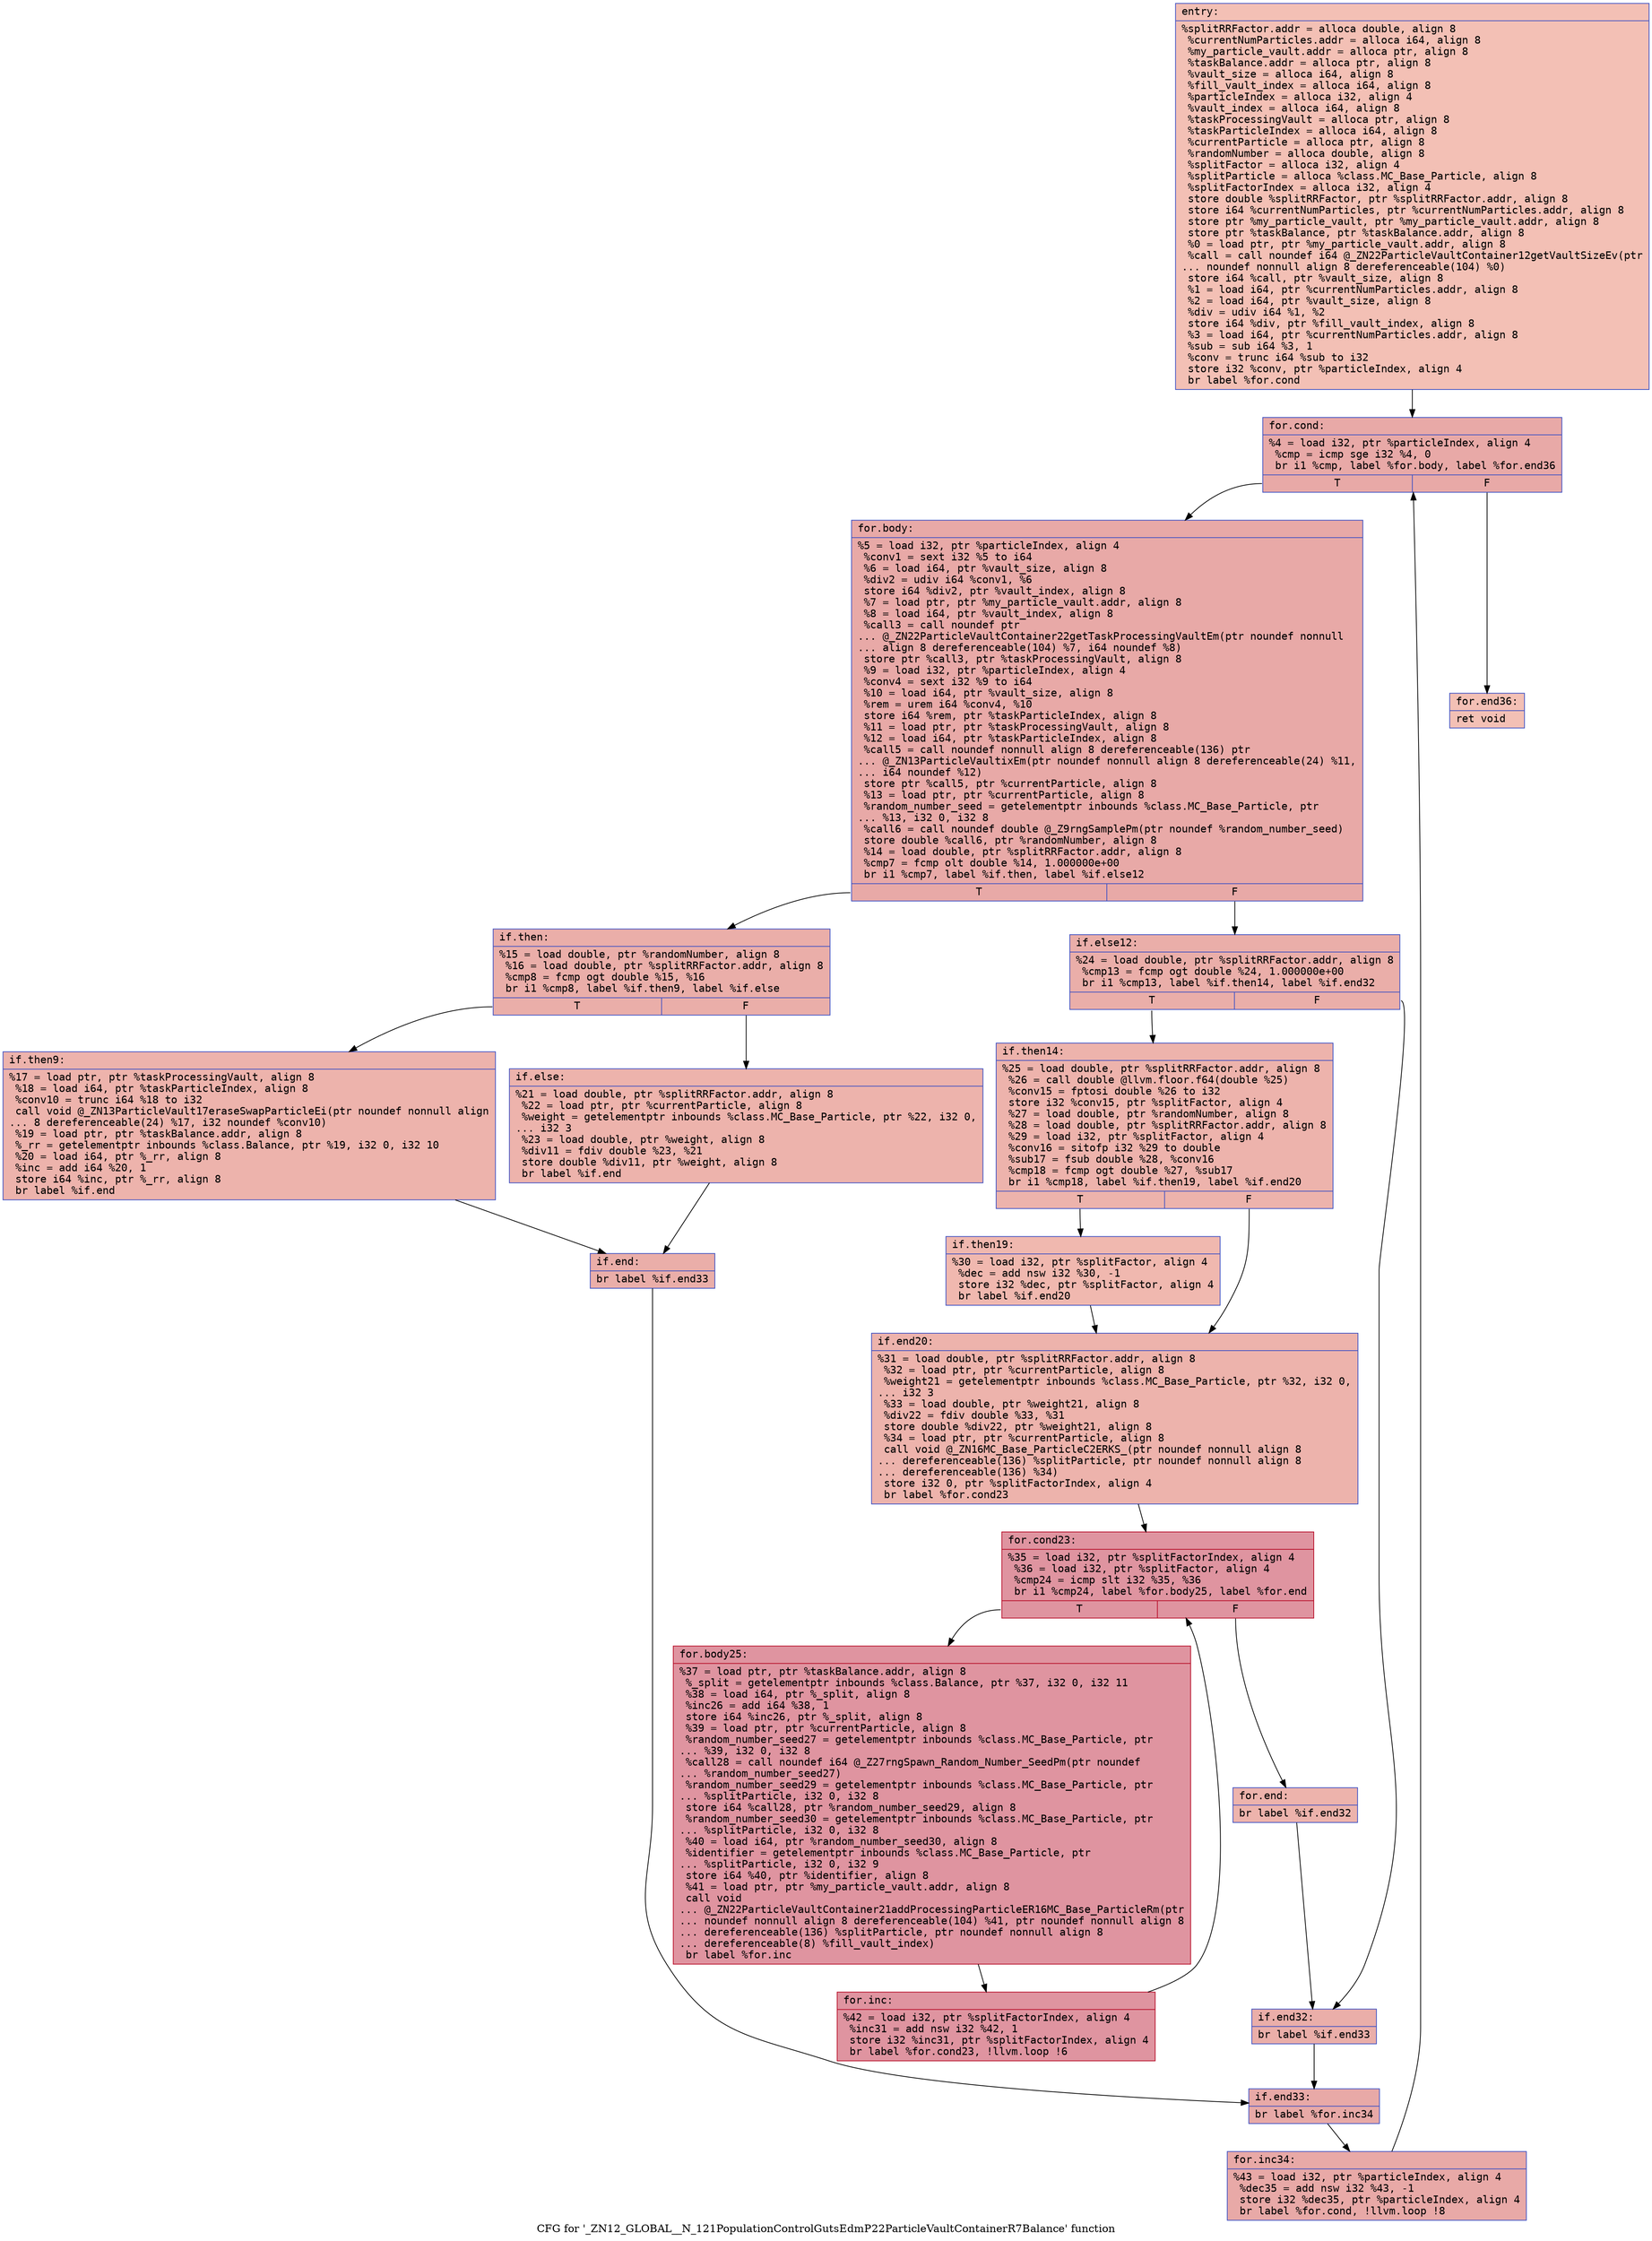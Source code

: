 digraph "CFG for '_ZN12_GLOBAL__N_121PopulationControlGutsEdmP22ParticleVaultContainerR7Balance' function" {
	label="CFG for '_ZN12_GLOBAL__N_121PopulationControlGutsEdmP22ParticleVaultContainerR7Balance' function";

	Node0x5650e43814a0 [shape=record,color="#3d50c3ff", style=filled, fillcolor="#e5705870" fontname="Courier",label="{entry:\l|  %splitRRFactor.addr = alloca double, align 8\l  %currentNumParticles.addr = alloca i64, align 8\l  %my_particle_vault.addr = alloca ptr, align 8\l  %taskBalance.addr = alloca ptr, align 8\l  %vault_size = alloca i64, align 8\l  %fill_vault_index = alloca i64, align 8\l  %particleIndex = alloca i32, align 4\l  %vault_index = alloca i64, align 8\l  %taskProcessingVault = alloca ptr, align 8\l  %taskParticleIndex = alloca i64, align 8\l  %currentParticle = alloca ptr, align 8\l  %randomNumber = alloca double, align 8\l  %splitFactor = alloca i32, align 4\l  %splitParticle = alloca %class.MC_Base_Particle, align 8\l  %splitFactorIndex = alloca i32, align 4\l  store double %splitRRFactor, ptr %splitRRFactor.addr, align 8\l  store i64 %currentNumParticles, ptr %currentNumParticles.addr, align 8\l  store ptr %my_particle_vault, ptr %my_particle_vault.addr, align 8\l  store ptr %taskBalance, ptr %taskBalance.addr, align 8\l  %0 = load ptr, ptr %my_particle_vault.addr, align 8\l  %call = call noundef i64 @_ZN22ParticleVaultContainer12getVaultSizeEv(ptr\l... noundef nonnull align 8 dereferenceable(104) %0)\l  store i64 %call, ptr %vault_size, align 8\l  %1 = load i64, ptr %currentNumParticles.addr, align 8\l  %2 = load i64, ptr %vault_size, align 8\l  %div = udiv i64 %1, %2\l  store i64 %div, ptr %fill_vault_index, align 8\l  %3 = load i64, ptr %currentNumParticles.addr, align 8\l  %sub = sub i64 %3, 1\l  %conv = trunc i64 %sub to i32\l  store i32 %conv, ptr %particleIndex, align 4\l  br label %for.cond\l}"];
	Node0x5650e43814a0 -> Node0x5650e4382ad0[tooltip="entry -> for.cond\nProbability 100.00%" ];
	Node0x5650e4382ad0 [shape=record,color="#3d50c3ff", style=filled, fillcolor="#ca3b3770" fontname="Courier",label="{for.cond:\l|  %4 = load i32, ptr %particleIndex, align 4\l  %cmp = icmp sge i32 %4, 0\l  br i1 %cmp, label %for.body, label %for.end36\l|{<s0>T|<s1>F}}"];
	Node0x5650e4382ad0:s0 -> Node0x5650e4382e40[tooltip="for.cond -> for.body\nProbability 96.88%" ];
	Node0x5650e4382ad0:s1 -> Node0x5650e4382e90[tooltip="for.cond -> for.end36\nProbability 3.12%" ];
	Node0x5650e4382e40 [shape=record,color="#3d50c3ff", style=filled, fillcolor="#ca3b3770" fontname="Courier",label="{for.body:\l|  %5 = load i32, ptr %particleIndex, align 4\l  %conv1 = sext i32 %5 to i64\l  %6 = load i64, ptr %vault_size, align 8\l  %div2 = udiv i64 %conv1, %6\l  store i64 %div2, ptr %vault_index, align 8\l  %7 = load ptr, ptr %my_particle_vault.addr, align 8\l  %8 = load i64, ptr %vault_index, align 8\l  %call3 = call noundef ptr\l... @_ZN22ParticleVaultContainer22getTaskProcessingVaultEm(ptr noundef nonnull\l... align 8 dereferenceable(104) %7, i64 noundef %8)\l  store ptr %call3, ptr %taskProcessingVault, align 8\l  %9 = load i32, ptr %particleIndex, align 4\l  %conv4 = sext i32 %9 to i64\l  %10 = load i64, ptr %vault_size, align 8\l  %rem = urem i64 %conv4, %10\l  store i64 %rem, ptr %taskParticleIndex, align 8\l  %11 = load ptr, ptr %taskProcessingVault, align 8\l  %12 = load i64, ptr %taskParticleIndex, align 8\l  %call5 = call noundef nonnull align 8 dereferenceable(136) ptr\l... @_ZN13ParticleVaultixEm(ptr noundef nonnull align 8 dereferenceable(24) %11,\l... i64 noundef %12)\l  store ptr %call5, ptr %currentParticle, align 8\l  %13 = load ptr, ptr %currentParticle, align 8\l  %random_number_seed = getelementptr inbounds %class.MC_Base_Particle, ptr\l... %13, i32 0, i32 8\l  %call6 = call noundef double @_Z9rngSamplePm(ptr noundef %random_number_seed)\l  store double %call6, ptr %randomNumber, align 8\l  %14 = load double, ptr %splitRRFactor.addr, align 8\l  %cmp7 = fcmp olt double %14, 1.000000e+00\l  br i1 %cmp7, label %if.then, label %if.else12\l|{<s0>T|<s1>F}}"];
	Node0x5650e4382e40:s0 -> Node0x5650e43841e0[tooltip="for.body -> if.then\nProbability 50.00%" ];
	Node0x5650e4382e40:s1 -> Node0x5650e4384250[tooltip="for.body -> if.else12\nProbability 50.00%" ];
	Node0x5650e43841e0 [shape=record,color="#3d50c3ff", style=filled, fillcolor="#d0473d70" fontname="Courier",label="{if.then:\l|  %15 = load double, ptr %randomNumber, align 8\l  %16 = load double, ptr %splitRRFactor.addr, align 8\l  %cmp8 = fcmp ogt double %15, %16\l  br i1 %cmp8, label %if.then9, label %if.else\l|{<s0>T|<s1>F}}"];
	Node0x5650e43841e0:s0 -> Node0x5650e4384500[tooltip="if.then -> if.then9\nProbability 50.00%" ];
	Node0x5650e43841e0:s1 -> Node0x5650e4384550[tooltip="if.then -> if.else\nProbability 50.00%" ];
	Node0x5650e4384500 [shape=record,color="#3d50c3ff", style=filled, fillcolor="#d6524470" fontname="Courier",label="{if.then9:\l|  %17 = load ptr, ptr %taskProcessingVault, align 8\l  %18 = load i64, ptr %taskParticleIndex, align 8\l  %conv10 = trunc i64 %18 to i32\l  call void @_ZN13ParticleVault17eraseSwapParticleEi(ptr noundef nonnull align\l... 8 dereferenceable(24) %17, i32 noundef %conv10)\l  %19 = load ptr, ptr %taskBalance.addr, align 8\l  %_rr = getelementptr inbounds %class.Balance, ptr %19, i32 0, i32 10\l  %20 = load i64, ptr %_rr, align 8\l  %inc = add i64 %20, 1\l  store i64 %inc, ptr %_rr, align 8\l  br label %if.end\l}"];
	Node0x5650e4384500 -> Node0x5650e4384d20[tooltip="if.then9 -> if.end\nProbability 100.00%" ];
	Node0x5650e4384550 [shape=record,color="#3d50c3ff", style=filled, fillcolor="#d6524470" fontname="Courier",label="{if.else:\l|  %21 = load double, ptr %splitRRFactor.addr, align 8\l  %22 = load ptr, ptr %currentParticle, align 8\l  %weight = getelementptr inbounds %class.MC_Base_Particle, ptr %22, i32 0,\l... i32 3\l  %23 = load double, ptr %weight, align 8\l  %div11 = fdiv double %23, %21\l  store double %div11, ptr %weight, align 8\l  br label %if.end\l}"];
	Node0x5650e4384550 -> Node0x5650e4384d20[tooltip="if.else -> if.end\nProbability 100.00%" ];
	Node0x5650e4384d20 [shape=record,color="#3d50c3ff", style=filled, fillcolor="#d0473d70" fontname="Courier",label="{if.end:\l|  br label %if.end33\l}"];
	Node0x5650e4384d20 -> Node0x5650e43852b0[tooltip="if.end -> if.end33\nProbability 100.00%" ];
	Node0x5650e4384250 [shape=record,color="#3d50c3ff", style=filled, fillcolor="#d0473d70" fontname="Courier",label="{if.else12:\l|  %24 = load double, ptr %splitRRFactor.addr, align 8\l  %cmp13 = fcmp ogt double %24, 1.000000e+00\l  br i1 %cmp13, label %if.then14, label %if.end32\l|{<s0>T|<s1>F}}"];
	Node0x5650e4384250:s0 -> Node0x5650e4385af0[tooltip="if.else12 -> if.then14\nProbability 50.00%" ];
	Node0x5650e4384250:s1 -> Node0x5650e4385b40[tooltip="if.else12 -> if.end32\nProbability 50.00%" ];
	Node0x5650e4385af0 [shape=record,color="#3d50c3ff", style=filled, fillcolor="#d6524470" fontname="Courier",label="{if.then14:\l|  %25 = load double, ptr %splitRRFactor.addr, align 8\l  %26 = call double @llvm.floor.f64(double %25)\l  %conv15 = fptosi double %26 to i32\l  store i32 %conv15, ptr %splitFactor, align 4\l  %27 = load double, ptr %randomNumber, align 8\l  %28 = load double, ptr %splitRRFactor.addr, align 8\l  %29 = load i32, ptr %splitFactor, align 4\l  %conv16 = sitofp i32 %29 to double\l  %sub17 = fsub double %28, %conv16\l  %cmp18 = fcmp ogt double %27, %sub17\l  br i1 %cmp18, label %if.then19, label %if.end20\l|{<s0>T|<s1>F}}"];
	Node0x5650e4385af0:s0 -> Node0x5650e437d240[tooltip="if.then14 -> if.then19\nProbability 50.00%" ];
	Node0x5650e4385af0:s1 -> Node0x5650e437d2f0[tooltip="if.then14 -> if.end20\nProbability 50.00%" ];
	Node0x5650e437d240 [shape=record,color="#3d50c3ff", style=filled, fillcolor="#dc5d4a70" fontname="Courier",label="{if.then19:\l|  %30 = load i32, ptr %splitFactor, align 4\l  %dec = add nsw i32 %30, -1\l  store i32 %dec, ptr %splitFactor, align 4\l  br label %if.end20\l}"];
	Node0x5650e437d240 -> Node0x5650e437d2f0[tooltip="if.then19 -> if.end20\nProbability 100.00%" ];
	Node0x5650e437d2f0 [shape=record,color="#3d50c3ff", style=filled, fillcolor="#d6524470" fontname="Courier",label="{if.end20:\l|  %31 = load double, ptr %splitRRFactor.addr, align 8\l  %32 = load ptr, ptr %currentParticle, align 8\l  %weight21 = getelementptr inbounds %class.MC_Base_Particle, ptr %32, i32 0,\l... i32 3\l  %33 = load double, ptr %weight21, align 8\l  %div22 = fdiv double %33, %31\l  store double %div22, ptr %weight21, align 8\l  %34 = load ptr, ptr %currentParticle, align 8\l  call void @_ZN16MC_Base_ParticleC2ERKS_(ptr noundef nonnull align 8\l... dereferenceable(136) %splitParticle, ptr noundef nonnull align 8\l... dereferenceable(136) %34)\l  store i32 0, ptr %splitFactorIndex, align 4\l  br label %for.cond23\l}"];
	Node0x5650e437d2f0 -> Node0x5650e437de00[tooltip="if.end20 -> for.cond23\nProbability 100.00%" ];
	Node0x5650e437de00 [shape=record,color="#b70d28ff", style=filled, fillcolor="#b70d2870" fontname="Courier",label="{for.cond23:\l|  %35 = load i32, ptr %splitFactorIndex, align 4\l  %36 = load i32, ptr %splitFactor, align 4\l  %cmp24 = icmp slt i32 %35, %36\l  br i1 %cmp24, label %for.body25, label %for.end\l|{<s0>T|<s1>F}}"];
	Node0x5650e437de00:s0 -> Node0x5650e437e080[tooltip="for.cond23 -> for.body25\nProbability 96.88%" ];
	Node0x5650e437de00:s1 -> Node0x5650e43881e0[tooltip="for.cond23 -> for.end\nProbability 3.12%" ];
	Node0x5650e437e080 [shape=record,color="#b70d28ff", style=filled, fillcolor="#b70d2870" fontname="Courier",label="{for.body25:\l|  %37 = load ptr, ptr %taskBalance.addr, align 8\l  %_split = getelementptr inbounds %class.Balance, ptr %37, i32 0, i32 11\l  %38 = load i64, ptr %_split, align 8\l  %inc26 = add i64 %38, 1\l  store i64 %inc26, ptr %_split, align 8\l  %39 = load ptr, ptr %currentParticle, align 8\l  %random_number_seed27 = getelementptr inbounds %class.MC_Base_Particle, ptr\l... %39, i32 0, i32 8\l  %call28 = call noundef i64 @_Z27rngSpawn_Random_Number_SeedPm(ptr noundef\l... %random_number_seed27)\l  %random_number_seed29 = getelementptr inbounds %class.MC_Base_Particle, ptr\l... %splitParticle, i32 0, i32 8\l  store i64 %call28, ptr %random_number_seed29, align 8\l  %random_number_seed30 = getelementptr inbounds %class.MC_Base_Particle, ptr\l... %splitParticle, i32 0, i32 8\l  %40 = load i64, ptr %random_number_seed30, align 8\l  %identifier = getelementptr inbounds %class.MC_Base_Particle, ptr\l... %splitParticle, i32 0, i32 9\l  store i64 %40, ptr %identifier, align 8\l  %41 = load ptr, ptr %my_particle_vault.addr, align 8\l  call void\l... @_ZN22ParticleVaultContainer21addProcessingParticleER16MC_Base_ParticleRm(ptr\l... noundef nonnull align 8 dereferenceable(104) %41, ptr noundef nonnull align 8\l... dereferenceable(136) %splitParticle, ptr noundef nonnull align 8\l... dereferenceable(8) %fill_vault_index)\l  br label %for.inc\l}"];
	Node0x5650e437e080 -> Node0x5650e4389180[tooltip="for.body25 -> for.inc\nProbability 100.00%" ];
	Node0x5650e4389180 [shape=record,color="#b70d28ff", style=filled, fillcolor="#b70d2870" fontname="Courier",label="{for.inc:\l|  %42 = load i32, ptr %splitFactorIndex, align 4\l  %inc31 = add nsw i32 %42, 1\l  store i32 %inc31, ptr %splitFactorIndex, align 4\l  br label %for.cond23, !llvm.loop !6\l}"];
	Node0x5650e4389180 -> Node0x5650e437de00[tooltip="for.inc -> for.cond23\nProbability 100.00%" ];
	Node0x5650e43881e0 [shape=record,color="#3d50c3ff", style=filled, fillcolor="#d6524470" fontname="Courier",label="{for.end:\l|  br label %if.end32\l}"];
	Node0x5650e43881e0 -> Node0x5650e4385b40[tooltip="for.end -> if.end32\nProbability 100.00%" ];
	Node0x5650e4385b40 [shape=record,color="#3d50c3ff", style=filled, fillcolor="#d0473d70" fontname="Courier",label="{if.end32:\l|  br label %if.end33\l}"];
	Node0x5650e4385b40 -> Node0x5650e43852b0[tooltip="if.end32 -> if.end33\nProbability 100.00%" ];
	Node0x5650e43852b0 [shape=record,color="#3d50c3ff", style=filled, fillcolor="#ca3b3770" fontname="Courier",label="{if.end33:\l|  br label %for.inc34\l}"];
	Node0x5650e43852b0 -> Node0x5650e438a060[tooltip="if.end33 -> for.inc34\nProbability 100.00%" ];
	Node0x5650e438a060 [shape=record,color="#3d50c3ff", style=filled, fillcolor="#ca3b3770" fontname="Courier",label="{for.inc34:\l|  %43 = load i32, ptr %particleIndex, align 4\l  %dec35 = add nsw i32 %43, -1\l  store i32 %dec35, ptr %particleIndex, align 4\l  br label %for.cond, !llvm.loop !8\l}"];
	Node0x5650e438a060 -> Node0x5650e4382ad0[tooltip="for.inc34 -> for.cond\nProbability 100.00%" ];
	Node0x5650e4382e90 [shape=record,color="#3d50c3ff", style=filled, fillcolor="#e5705870" fontname="Courier",label="{for.end36:\l|  ret void\l}"];
}
